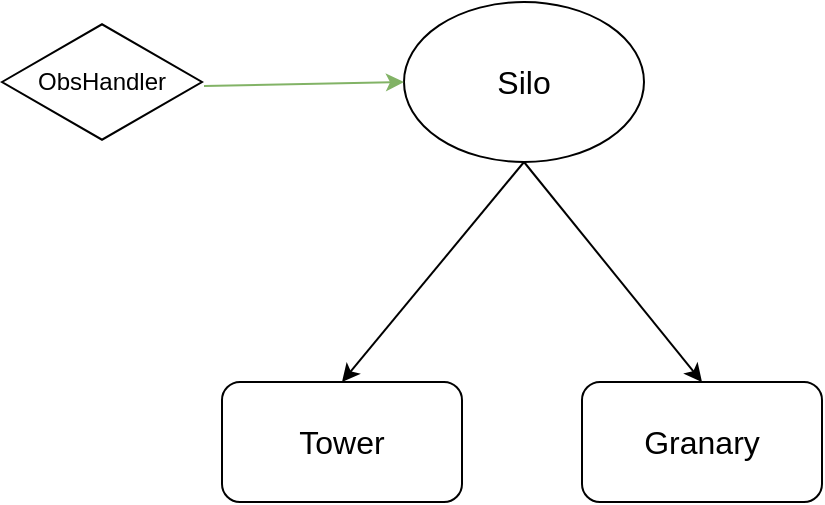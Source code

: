 <mxfile version="24.4.10" type="github">
  <diagram name="Page-1" id="jJNJFdbvbojXrgVTW3Ek">
    <mxGraphModel dx="1368" dy="790" grid="0" gridSize="10" guides="1" tooltips="1" connect="1" arrows="1" fold="1" page="1" pageScale="1" pageWidth="850" pageHeight="1100" math="0" shadow="0">
      <root>
        <mxCell id="0" />
        <mxCell id="1" parent="0" />
        <mxCell id="s0B69_5npnEcgNCLXWrk-2" value="&lt;font style=&quot;font-size: 16px;&quot;&gt;Tower&lt;/font&gt;" style="rounded=1;whiteSpace=wrap;html=1;" parent="1" vertex="1">
          <mxGeometry x="280" y="420" width="120" height="60" as="geometry" />
        </mxCell>
        <mxCell id="s0B69_5npnEcgNCLXWrk-3" value="&lt;font style=&quot;font-size: 16px;&quot;&gt;Granary&lt;/font&gt;" style="rounded=1;whiteSpace=wrap;html=1;" parent="1" vertex="1">
          <mxGeometry x="460" y="420" width="120" height="60" as="geometry" />
        </mxCell>
        <mxCell id="s0B69_5npnEcgNCLXWrk-8" value="&lt;font style=&quot;font-size: 16px;&quot;&gt;Silo&lt;/font&gt;" style="ellipse;whiteSpace=wrap;html=1;" parent="1" vertex="1">
          <mxGeometry x="371" y="230" width="120" height="80" as="geometry" />
        </mxCell>
        <mxCell id="s0B69_5npnEcgNCLXWrk-9" value="" style="endArrow=classic;html=1;rounded=0;exitX=0.5;exitY=1;exitDx=0;exitDy=0;entryX=0.5;entryY=0;entryDx=0;entryDy=0;" parent="1" source="s0B69_5npnEcgNCLXWrk-8" target="s0B69_5npnEcgNCLXWrk-2" edge="1">
          <mxGeometry width="50" height="50" relative="1" as="geometry">
            <mxPoint x="400" y="440" as="sourcePoint" />
            <mxPoint x="450" y="390" as="targetPoint" />
          </mxGeometry>
        </mxCell>
        <mxCell id="s0B69_5npnEcgNCLXWrk-10" value="" style="endArrow=classic;html=1;rounded=0;exitX=0.5;exitY=1;exitDx=0;exitDy=0;entryX=0.5;entryY=0;entryDx=0;entryDy=0;" parent="1" source="s0B69_5npnEcgNCLXWrk-8" target="s0B69_5npnEcgNCLXWrk-3" edge="1">
          <mxGeometry width="50" height="50" relative="1" as="geometry">
            <mxPoint x="430" y="320" as="sourcePoint" />
            <mxPoint x="450" y="390" as="targetPoint" />
          </mxGeometry>
        </mxCell>
        <mxCell id="s0B69_5npnEcgNCLXWrk-11" value="ObsHandler" style="html=1;whiteSpace=wrap;aspect=fixed;shape=isoRectangle;" parent="1" vertex="1">
          <mxGeometry x="170" y="240" width="100" height="60" as="geometry" />
        </mxCell>
        <mxCell id="s0B69_5npnEcgNCLXWrk-12" value="" style="endArrow=classic;html=1;rounded=0;exitX=1.01;exitY=0.533;exitDx=0;exitDy=0;exitPerimeter=0;entryX=0;entryY=0.5;entryDx=0;entryDy=0;fillColor=#d5e8d4;gradientColor=#97d077;strokeColor=#82b366;" parent="1" source="s0B69_5npnEcgNCLXWrk-11" target="s0B69_5npnEcgNCLXWrk-8" edge="1">
          <mxGeometry width="50" height="50" relative="1" as="geometry">
            <mxPoint x="400" y="440" as="sourcePoint" />
            <mxPoint x="450" y="390" as="targetPoint" />
          </mxGeometry>
        </mxCell>
      </root>
    </mxGraphModel>
  </diagram>
</mxfile>
